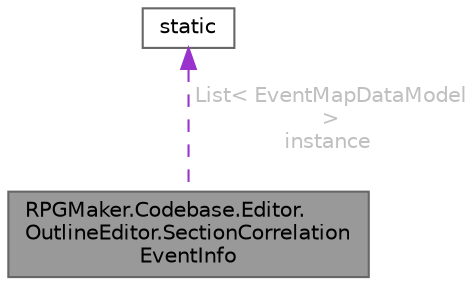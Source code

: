 digraph "RPGMaker.Codebase.Editor.OutlineEditor.SectionCorrelationEventInfo"
{
 // LATEX_PDF_SIZE
  bgcolor="transparent";
  edge [fontname=Helvetica,fontsize=10,labelfontname=Helvetica,labelfontsize=10];
  node [fontname=Helvetica,fontsize=10,shape=box,height=0.2,width=0.4];
  Node1 [id="Node000001",label="RPGMaker.Codebase.Editor.\lOutlineEditor.SectionCorrelation\lEventInfo",height=0.2,width=0.4,color="gray40", fillcolor="grey60", style="filled", fontcolor="black",tooltip="セクション相関イベント情報クラス。"];
  Node2 -> Node1 [id="edge1_Node000001_Node000002",dir="back",color="darkorchid3",style="dashed",tooltip=" ",label=" List\< EventMapDataModel\l \>\ninstance",fontcolor="grey" ];
  Node2 [id="Node000002",label="static",height=0.2,width=0.4,color="gray40", fillcolor="white", style="filled",tooltip=" "];
}
